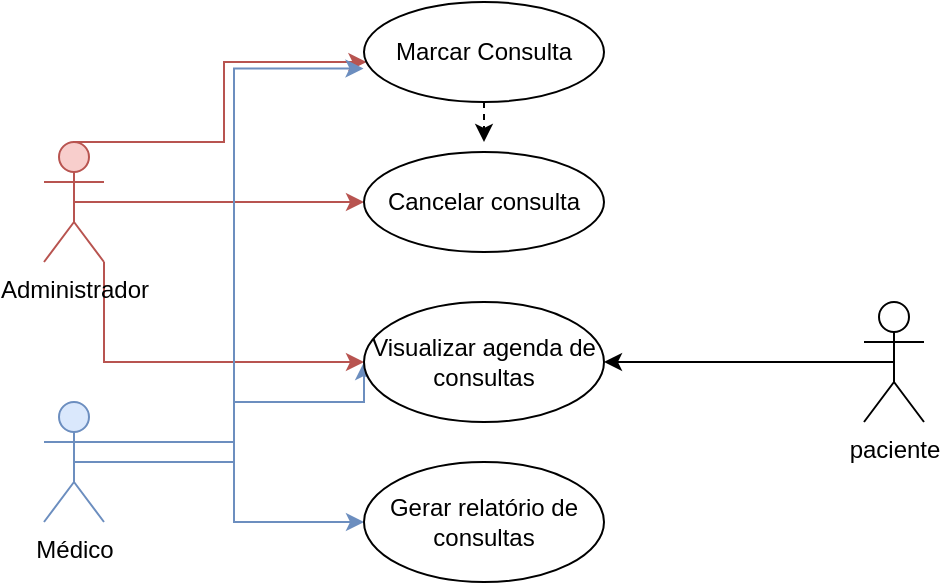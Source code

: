 <mxfile version="24.5.4" type="github">
  <diagram name="Página-1" id="C0ewf9k-wDklDrfmiDpl">
    <mxGraphModel dx="700" dy="1579" grid="1" gridSize="10" guides="1" tooltips="1" connect="1" arrows="1" fold="1" page="1" pageScale="1" pageWidth="827" pageHeight="1169" math="0" shadow="0">
      <root>
        <mxCell id="0" />
        <mxCell id="1" parent="0" />
        <mxCell id="ku4myqxUyGp9PUJncTsU-22" style="edgeStyle=orthogonalEdgeStyle;rounded=0;orthogonalLoop=1;jettySize=auto;html=1;exitX=0.5;exitY=0.5;exitDx=0;exitDy=0;exitPerimeter=0;entryX=0;entryY=0.5;entryDx=0;entryDy=0;fillColor=#dae8fc;strokeColor=#6c8ebf;" edge="1" parent="1" source="ku4myqxUyGp9PUJncTsU-1" target="ku4myqxUyGp9PUJncTsU-19">
          <mxGeometry relative="1" as="geometry">
            <Array as="points">
              <mxPoint x="275" y="200" />
              <mxPoint x="275" y="170" />
              <mxPoint x="340" y="170" />
            </Array>
          </mxGeometry>
        </mxCell>
        <mxCell id="ku4myqxUyGp9PUJncTsU-26" style="edgeStyle=orthogonalEdgeStyle;rounded=0;orthogonalLoop=1;jettySize=auto;html=1;exitX=0.5;exitY=0.5;exitDx=0;exitDy=0;exitPerimeter=0;entryX=0;entryY=0.5;entryDx=0;entryDy=0;fillColor=#dae8fc;strokeColor=#6c8ebf;" edge="1" parent="1" source="ku4myqxUyGp9PUJncTsU-1" target="ku4myqxUyGp9PUJncTsU-24">
          <mxGeometry relative="1" as="geometry" />
        </mxCell>
        <mxCell id="ku4myqxUyGp9PUJncTsU-1" value="Médico" style="shape=umlActor;verticalLabelPosition=bottom;verticalAlign=top;html=1;outlineConnect=0;fillColor=#dae8fc;strokeColor=#6c8ebf;" vertex="1" parent="1">
          <mxGeometry x="180" y="170" width="30" height="60" as="geometry" />
        </mxCell>
        <mxCell id="ku4myqxUyGp9PUJncTsU-21" style="edgeStyle=orthogonalEdgeStyle;rounded=0;orthogonalLoop=1;jettySize=auto;html=1;exitX=0.5;exitY=0.5;exitDx=0;exitDy=0;exitPerimeter=0;entryX=1;entryY=0.5;entryDx=0;entryDy=0;" edge="1" parent="1" source="ku4myqxUyGp9PUJncTsU-3" target="ku4myqxUyGp9PUJncTsU-19">
          <mxGeometry relative="1" as="geometry" />
        </mxCell>
        <mxCell id="ku4myqxUyGp9PUJncTsU-3" value="paciente" style="shape=umlActor;verticalLabelPosition=bottom;verticalAlign=top;html=1;outlineConnect=0;" vertex="1" parent="1">
          <mxGeometry x="590" y="120" width="30" height="60" as="geometry" />
        </mxCell>
        <mxCell id="ku4myqxUyGp9PUJncTsU-13" style="edgeStyle=orthogonalEdgeStyle;rounded=0;orthogonalLoop=1;jettySize=auto;html=1;exitX=0.5;exitY=0.5;exitDx=0;exitDy=0;exitPerimeter=0;fillColor=#f8cecc;strokeColor=#b85450;" edge="1" parent="1" source="ku4myqxUyGp9PUJncTsU-4" target="ku4myqxUyGp9PUJncTsU-11">
          <mxGeometry relative="1" as="geometry">
            <Array as="points">
              <mxPoint x="195" y="40" />
              <mxPoint x="270" y="40" />
              <mxPoint x="270" />
            </Array>
          </mxGeometry>
        </mxCell>
        <mxCell id="ku4myqxUyGp9PUJncTsU-17" style="edgeStyle=orthogonalEdgeStyle;rounded=0;orthogonalLoop=1;jettySize=auto;html=1;exitX=0.5;exitY=0.5;exitDx=0;exitDy=0;exitPerimeter=0;fillColor=#f8cecc;strokeColor=#b85450;" edge="1" parent="1" source="ku4myqxUyGp9PUJncTsU-4" target="ku4myqxUyGp9PUJncTsU-15">
          <mxGeometry relative="1" as="geometry" />
        </mxCell>
        <mxCell id="ku4myqxUyGp9PUJncTsU-20" style="edgeStyle=orthogonalEdgeStyle;rounded=0;orthogonalLoop=1;jettySize=auto;html=1;exitX=1;exitY=1;exitDx=0;exitDy=0;exitPerimeter=0;entryX=0;entryY=0.5;entryDx=0;entryDy=0;fillColor=#f8cecc;strokeColor=#b85450;" edge="1" parent="1" source="ku4myqxUyGp9PUJncTsU-4" target="ku4myqxUyGp9PUJncTsU-19">
          <mxGeometry relative="1" as="geometry" />
        </mxCell>
        <mxCell id="ku4myqxUyGp9PUJncTsU-4" value="Administrador" style="shape=umlActor;verticalLabelPosition=bottom;verticalAlign=top;html=1;outlineConnect=0;fillColor=#f8cecc;strokeColor=#b85450;" vertex="1" parent="1">
          <mxGeometry x="180" y="40" width="30" height="60" as="geometry" />
        </mxCell>
        <mxCell id="ku4myqxUyGp9PUJncTsU-29" style="edgeStyle=orthogonalEdgeStyle;rounded=0;orthogonalLoop=1;jettySize=auto;html=1;exitX=0.5;exitY=1;exitDx=0;exitDy=0;dashed=1;strokeColor=default;" edge="1" parent="1" source="ku4myqxUyGp9PUJncTsU-11">
          <mxGeometry relative="1" as="geometry">
            <mxPoint x="400" y="40" as="targetPoint" />
          </mxGeometry>
        </mxCell>
        <mxCell id="ku4myqxUyGp9PUJncTsU-11" value="Marcar Consulta" style="ellipse;whiteSpace=wrap;html=1;" vertex="1" parent="1">
          <mxGeometry x="340" y="-30" width="120" height="50" as="geometry" />
        </mxCell>
        <mxCell id="ku4myqxUyGp9PUJncTsU-15" value="Cancelar consulta" style="ellipse;whiteSpace=wrap;html=1;" vertex="1" parent="1">
          <mxGeometry x="340" y="45" width="120" height="50" as="geometry" />
        </mxCell>
        <mxCell id="ku4myqxUyGp9PUJncTsU-19" value="Visualizar agenda de consultas" style="ellipse;whiteSpace=wrap;html=1;" vertex="1" parent="1">
          <mxGeometry x="340" y="120" width="120" height="60" as="geometry" />
        </mxCell>
        <mxCell id="ku4myqxUyGp9PUJncTsU-24" value="Gerar relatório de consultas" style="ellipse;whiteSpace=wrap;html=1;" vertex="1" parent="1">
          <mxGeometry x="340" y="200" width="120" height="60" as="geometry" />
        </mxCell>
        <mxCell id="ku4myqxUyGp9PUJncTsU-30" style="edgeStyle=orthogonalEdgeStyle;rounded=0;orthogonalLoop=1;jettySize=auto;html=1;exitX=1;exitY=0.333;exitDx=0;exitDy=0;exitPerimeter=0;entryX=-0.002;entryY=0.665;entryDx=0;entryDy=0;entryPerimeter=0;fillColor=#dae8fc;strokeColor=#6c8ebf;" edge="1" parent="1" source="ku4myqxUyGp9PUJncTsU-1" target="ku4myqxUyGp9PUJncTsU-11">
          <mxGeometry relative="1" as="geometry" />
        </mxCell>
      </root>
    </mxGraphModel>
  </diagram>
</mxfile>
